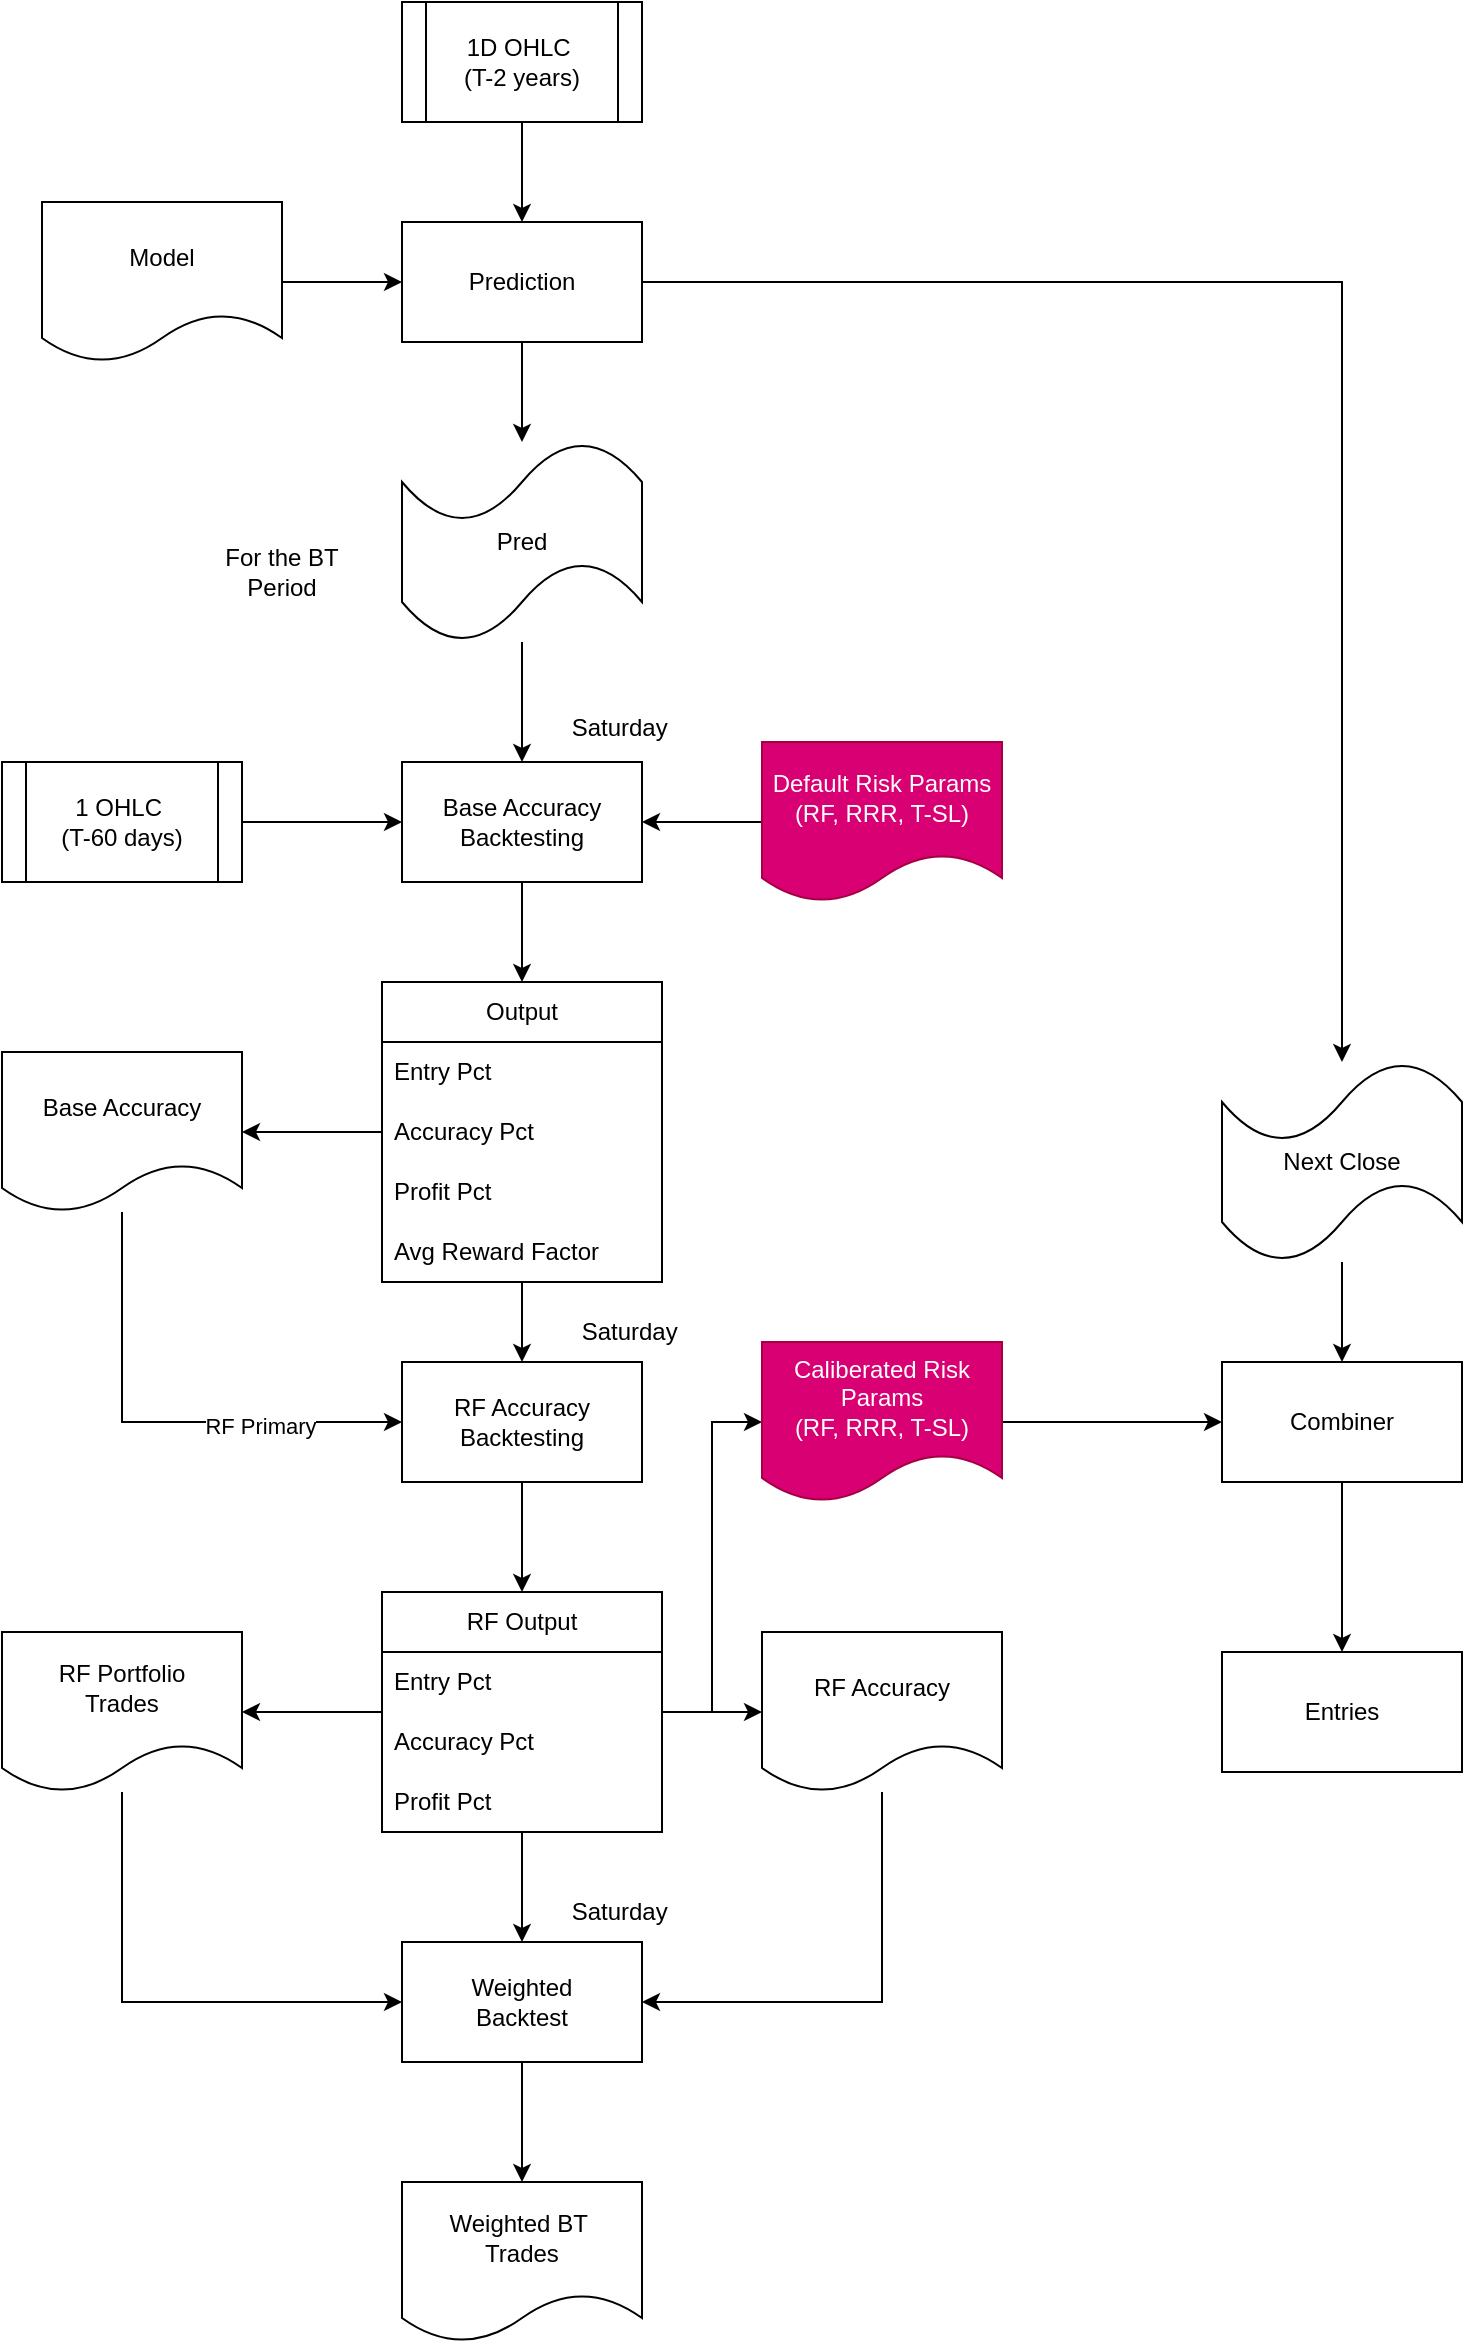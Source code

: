 <mxfile version="22.1.11" type="device">
  <diagram id="C5RBs43oDa-KdzZeNtuy" name="Page-1">
    <mxGraphModel dx="954" dy="594" grid="1" gridSize="10" guides="1" tooltips="1" connect="1" arrows="1" fold="1" page="1" pageScale="1" pageWidth="827" pageHeight="1169" math="0" shadow="0">
      <root>
        <mxCell id="WIyWlLk6GJQsqaUBKTNV-0" />
        <mxCell id="WIyWlLk6GJQsqaUBKTNV-1" parent="WIyWlLk6GJQsqaUBKTNV-0" />
        <mxCell id="w0d315_TlsWlhZmxJdoT-7" style="edgeStyle=orthogonalEdgeStyle;rounded=0;orthogonalLoop=1;jettySize=auto;html=1;" parent="WIyWlLk6GJQsqaUBKTNV-1" source="w0d315_TlsWlhZmxJdoT-0" target="w0d315_TlsWlhZmxJdoT-5" edge="1">
          <mxGeometry relative="1" as="geometry" />
        </mxCell>
        <mxCell id="w0d315_TlsWlhZmxJdoT-8" style="edgeStyle=orthogonalEdgeStyle;rounded=0;orthogonalLoop=1;jettySize=auto;html=1;" parent="WIyWlLk6GJQsqaUBKTNV-1" source="w0d315_TlsWlhZmxJdoT-0" target="w0d315_TlsWlhZmxJdoT-6" edge="1">
          <mxGeometry relative="1" as="geometry" />
        </mxCell>
        <mxCell id="w0d315_TlsWlhZmxJdoT-0" value="Prediction" style="rounded=0;whiteSpace=wrap;html=1;" parent="WIyWlLk6GJQsqaUBKTNV-1" vertex="1">
          <mxGeometry x="240" y="200" width="120" height="60" as="geometry" />
        </mxCell>
        <mxCell id="w0d315_TlsWlhZmxJdoT-2" value="" style="edgeStyle=orthogonalEdgeStyle;rounded=0;orthogonalLoop=1;jettySize=auto;html=1;" parent="WIyWlLk6GJQsqaUBKTNV-1" source="w0d315_TlsWlhZmxJdoT-1" target="w0d315_TlsWlhZmxJdoT-0" edge="1">
          <mxGeometry relative="1" as="geometry" />
        </mxCell>
        <mxCell id="w0d315_TlsWlhZmxJdoT-1" value="1D OHLC&amp;nbsp;&lt;br&gt;(T-2 years)" style="shape=process;whiteSpace=wrap;html=1;backgroundOutline=1;" parent="WIyWlLk6GJQsqaUBKTNV-1" vertex="1">
          <mxGeometry x="240" y="90" width="120" height="60" as="geometry" />
        </mxCell>
        <mxCell id="w0d315_TlsWlhZmxJdoT-4" value="" style="edgeStyle=orthogonalEdgeStyle;rounded=0;orthogonalLoop=1;jettySize=auto;html=1;" parent="WIyWlLk6GJQsqaUBKTNV-1" source="w0d315_TlsWlhZmxJdoT-3" target="w0d315_TlsWlhZmxJdoT-0" edge="1">
          <mxGeometry relative="1" as="geometry" />
        </mxCell>
        <mxCell id="w0d315_TlsWlhZmxJdoT-3" value="Model" style="shape=document;whiteSpace=wrap;html=1;boundedLbl=1;" parent="WIyWlLk6GJQsqaUBKTNV-1" vertex="1">
          <mxGeometry x="60" y="190" width="120" height="80" as="geometry" />
        </mxCell>
        <mxCell id="w0d315_TlsWlhZmxJdoT-11" value="" style="edgeStyle=orthogonalEdgeStyle;rounded=0;orthogonalLoop=1;jettySize=auto;html=1;" parent="WIyWlLk6GJQsqaUBKTNV-1" source="w0d315_TlsWlhZmxJdoT-5" target="w0d315_TlsWlhZmxJdoT-9" edge="1">
          <mxGeometry relative="1" as="geometry" />
        </mxCell>
        <mxCell id="w0d315_TlsWlhZmxJdoT-5" value="Pred" style="shape=tape;whiteSpace=wrap;html=1;" parent="WIyWlLk6GJQsqaUBKTNV-1" vertex="1">
          <mxGeometry x="240" y="310" width="120" height="100" as="geometry" />
        </mxCell>
        <mxCell id="w0d315_TlsWlhZmxJdoT-44" value="" style="edgeStyle=orthogonalEdgeStyle;rounded=0;orthogonalLoop=1;jettySize=auto;html=1;" parent="WIyWlLk6GJQsqaUBKTNV-1" source="w0d315_TlsWlhZmxJdoT-6" target="w0d315_TlsWlhZmxJdoT-43" edge="1">
          <mxGeometry relative="1" as="geometry" />
        </mxCell>
        <mxCell id="w0d315_TlsWlhZmxJdoT-6" value="Next Close" style="shape=tape;whiteSpace=wrap;html=1;" parent="WIyWlLk6GJQsqaUBKTNV-1" vertex="1">
          <mxGeometry x="650" y="620" width="120" height="100" as="geometry" />
        </mxCell>
        <mxCell id="w0d315_TlsWlhZmxJdoT-19" style="edgeStyle=orthogonalEdgeStyle;rounded=0;orthogonalLoop=1;jettySize=auto;html=1;" parent="WIyWlLk6GJQsqaUBKTNV-1" source="w0d315_TlsWlhZmxJdoT-9" target="w0d315_TlsWlhZmxJdoT-14" edge="1">
          <mxGeometry relative="1" as="geometry" />
        </mxCell>
        <mxCell id="w0d315_TlsWlhZmxJdoT-9" value="Base Accuracy&lt;br&gt;Backtesting" style="rounded=0;whiteSpace=wrap;html=1;" parent="WIyWlLk6GJQsqaUBKTNV-1" vertex="1">
          <mxGeometry x="240" y="470" width="120" height="60" as="geometry" />
        </mxCell>
        <mxCell id="w0d315_TlsWlhZmxJdoT-10" value="For the BT Period" style="text;html=1;strokeColor=none;fillColor=none;align=center;verticalAlign=middle;whiteSpace=wrap;rounded=0;" parent="WIyWlLk6GJQsqaUBKTNV-1" vertex="1">
          <mxGeometry x="150" y="360" width="60" height="30" as="geometry" />
        </mxCell>
        <mxCell id="w0d315_TlsWlhZmxJdoT-13" value="" style="edgeStyle=orthogonalEdgeStyle;rounded=0;orthogonalLoop=1;jettySize=auto;html=1;" parent="WIyWlLk6GJQsqaUBKTNV-1" source="w0d315_TlsWlhZmxJdoT-12" target="w0d315_TlsWlhZmxJdoT-9" edge="1">
          <mxGeometry relative="1" as="geometry" />
        </mxCell>
        <mxCell id="w0d315_TlsWlhZmxJdoT-12" value="1 OHLC&amp;nbsp;&lt;br&gt;(T-60 days)" style="shape=process;whiteSpace=wrap;html=1;backgroundOutline=1;" parent="WIyWlLk6GJQsqaUBKTNV-1" vertex="1">
          <mxGeometry x="40" y="470" width="120" height="60" as="geometry" />
        </mxCell>
        <mxCell id="w0d315_TlsWlhZmxJdoT-22" style="edgeStyle=orthogonalEdgeStyle;rounded=0;orthogonalLoop=1;jettySize=auto;html=1;" parent="WIyWlLk6GJQsqaUBKTNV-1" source="w0d315_TlsWlhZmxJdoT-14" target="w0d315_TlsWlhZmxJdoT-21" edge="1">
          <mxGeometry relative="1" as="geometry" />
        </mxCell>
        <mxCell id="w0d315_TlsWlhZmxJdoT-60" style="edgeStyle=orthogonalEdgeStyle;rounded=0;orthogonalLoop=1;jettySize=auto;html=1;" parent="WIyWlLk6GJQsqaUBKTNV-1" source="w0d315_TlsWlhZmxJdoT-14" target="w0d315_TlsWlhZmxJdoT-59" edge="1">
          <mxGeometry relative="1" as="geometry" />
        </mxCell>
        <mxCell id="w0d315_TlsWlhZmxJdoT-14" value="Output" style="swimlane;fontStyle=0;childLayout=stackLayout;horizontal=1;startSize=30;horizontalStack=0;resizeParent=1;resizeParentMax=0;resizeLast=0;collapsible=1;marginBottom=0;whiteSpace=wrap;html=1;" parent="WIyWlLk6GJQsqaUBKTNV-1" vertex="1">
          <mxGeometry x="230" y="580" width="140" height="150" as="geometry" />
        </mxCell>
        <mxCell id="w0d315_TlsWlhZmxJdoT-15" value="Entry Pct" style="text;strokeColor=none;fillColor=none;align=left;verticalAlign=middle;spacingLeft=4;spacingRight=4;overflow=hidden;points=[[0,0.5],[1,0.5]];portConstraint=eastwest;rotatable=0;whiteSpace=wrap;html=1;" parent="w0d315_TlsWlhZmxJdoT-14" vertex="1">
          <mxGeometry y="30" width="140" height="30" as="geometry" />
        </mxCell>
        <mxCell id="w0d315_TlsWlhZmxJdoT-16" value="Accuracy Pct" style="text;strokeColor=none;fillColor=none;align=left;verticalAlign=middle;spacingLeft=4;spacingRight=4;overflow=hidden;points=[[0,0.5],[1,0.5]];portConstraint=eastwest;rotatable=0;whiteSpace=wrap;html=1;" parent="w0d315_TlsWlhZmxJdoT-14" vertex="1">
          <mxGeometry y="60" width="140" height="30" as="geometry" />
        </mxCell>
        <mxCell id="w0d315_TlsWlhZmxJdoT-17" value="Profit Pct" style="text;strokeColor=none;fillColor=none;align=left;verticalAlign=middle;spacingLeft=4;spacingRight=4;overflow=hidden;points=[[0,0.5],[1,0.5]];portConstraint=eastwest;rotatable=0;whiteSpace=wrap;html=1;" parent="w0d315_TlsWlhZmxJdoT-14" vertex="1">
          <mxGeometry y="90" width="140" height="30" as="geometry" />
        </mxCell>
        <mxCell id="w0d315_TlsWlhZmxJdoT-20" value="Avg Reward Factor" style="text;strokeColor=none;fillColor=none;align=left;verticalAlign=middle;spacingLeft=4;spacingRight=4;overflow=hidden;points=[[0,0.5],[1,0.5]];portConstraint=eastwest;rotatable=0;whiteSpace=wrap;html=1;" parent="w0d315_TlsWlhZmxJdoT-14" vertex="1">
          <mxGeometry y="120" width="140" height="30" as="geometry" />
        </mxCell>
        <mxCell id="w0d315_TlsWlhZmxJdoT-34" value="" style="edgeStyle=orthogonalEdgeStyle;rounded=0;orthogonalLoop=1;jettySize=auto;html=1;entryX=0.5;entryY=0;entryDx=0;entryDy=0;" parent="WIyWlLk6GJQsqaUBKTNV-1" source="w0d315_TlsWlhZmxJdoT-21" target="w0d315_TlsWlhZmxJdoT-29" edge="1">
          <mxGeometry relative="1" as="geometry" />
        </mxCell>
        <mxCell id="w0d315_TlsWlhZmxJdoT-21" value="RF Accuracy&lt;br&gt;Backtesting" style="rounded=0;whiteSpace=wrap;html=1;" parent="WIyWlLk6GJQsqaUBKTNV-1" vertex="1">
          <mxGeometry x="240" y="770" width="120" height="60" as="geometry" />
        </mxCell>
        <mxCell id="Gwh4HUOgR5xF0NuazVei-0" style="edgeStyle=orthogonalEdgeStyle;rounded=0;orthogonalLoop=1;jettySize=auto;html=1;entryX=1;entryY=0.5;entryDx=0;entryDy=0;" edge="1" parent="WIyWlLk6GJQsqaUBKTNV-1" source="w0d315_TlsWlhZmxJdoT-24" target="w0d315_TlsWlhZmxJdoT-9">
          <mxGeometry relative="1" as="geometry" />
        </mxCell>
        <mxCell id="w0d315_TlsWlhZmxJdoT-24" value="Default Risk Params&lt;br&gt;(RF, RRR, T-SL)" style="shape=document;whiteSpace=wrap;html=1;boundedLbl=1;fillColor=#d80073;fontColor=#ffffff;strokeColor=#A50040;" parent="WIyWlLk6GJQsqaUBKTNV-1" vertex="1">
          <mxGeometry x="420" y="460" width="120" height="80" as="geometry" />
        </mxCell>
        <mxCell id="w0d315_TlsWlhZmxJdoT-38" style="edgeStyle=orthogonalEdgeStyle;rounded=0;orthogonalLoop=1;jettySize=auto;html=1;" parent="WIyWlLk6GJQsqaUBKTNV-1" source="w0d315_TlsWlhZmxJdoT-29" target="w0d315_TlsWlhZmxJdoT-37" edge="1">
          <mxGeometry relative="1" as="geometry" />
        </mxCell>
        <mxCell id="w0d315_TlsWlhZmxJdoT-40" style="edgeStyle=orthogonalEdgeStyle;rounded=0;orthogonalLoop=1;jettySize=auto;html=1;" parent="WIyWlLk6GJQsqaUBKTNV-1" source="w0d315_TlsWlhZmxJdoT-29" target="w0d315_TlsWlhZmxJdoT-35" edge="1">
          <mxGeometry relative="1" as="geometry" />
        </mxCell>
        <mxCell id="Gwh4HUOgR5xF0NuazVei-2" value="" style="edgeStyle=orthogonalEdgeStyle;rounded=0;orthogonalLoop=1;jettySize=auto;html=1;" edge="1" parent="WIyWlLk6GJQsqaUBKTNV-1" source="w0d315_TlsWlhZmxJdoT-29" target="w0d315_TlsWlhZmxJdoT-51">
          <mxGeometry relative="1" as="geometry" />
        </mxCell>
        <mxCell id="Gwh4HUOgR5xF0NuazVei-3" style="edgeStyle=orthogonalEdgeStyle;rounded=0;orthogonalLoop=1;jettySize=auto;html=1;entryX=0;entryY=0.5;entryDx=0;entryDy=0;" edge="1" parent="WIyWlLk6GJQsqaUBKTNV-1" source="w0d315_TlsWlhZmxJdoT-29" target="Gwh4HUOgR5xF0NuazVei-1">
          <mxGeometry relative="1" as="geometry" />
        </mxCell>
        <mxCell id="w0d315_TlsWlhZmxJdoT-29" value="RF Output" style="swimlane;fontStyle=0;childLayout=stackLayout;horizontal=1;startSize=30;horizontalStack=0;resizeParent=1;resizeParentMax=0;resizeLast=0;collapsible=1;marginBottom=0;whiteSpace=wrap;html=1;" parent="WIyWlLk6GJQsqaUBKTNV-1" vertex="1">
          <mxGeometry x="230" y="885" width="140" height="120" as="geometry" />
        </mxCell>
        <mxCell id="w0d315_TlsWlhZmxJdoT-30" value="Entry Pct" style="text;strokeColor=none;fillColor=none;align=left;verticalAlign=middle;spacingLeft=4;spacingRight=4;overflow=hidden;points=[[0,0.5],[1,0.5]];portConstraint=eastwest;rotatable=0;whiteSpace=wrap;html=1;" parent="w0d315_TlsWlhZmxJdoT-29" vertex="1">
          <mxGeometry y="30" width="140" height="30" as="geometry" />
        </mxCell>
        <mxCell id="w0d315_TlsWlhZmxJdoT-31" value="Accuracy Pct" style="text;strokeColor=none;fillColor=none;align=left;verticalAlign=middle;spacingLeft=4;spacingRight=4;overflow=hidden;points=[[0,0.5],[1,0.5]];portConstraint=eastwest;rotatable=0;whiteSpace=wrap;html=1;" parent="w0d315_TlsWlhZmxJdoT-29" vertex="1">
          <mxGeometry y="60" width="140" height="30" as="geometry" />
        </mxCell>
        <mxCell id="w0d315_TlsWlhZmxJdoT-32" value="Profit Pct" style="text;strokeColor=none;fillColor=none;align=left;verticalAlign=middle;spacingLeft=4;spacingRight=4;overflow=hidden;points=[[0,0.5],[1,0.5]];portConstraint=eastwest;rotatable=0;whiteSpace=wrap;html=1;" parent="w0d315_TlsWlhZmxJdoT-29" vertex="1">
          <mxGeometry y="90" width="140" height="30" as="geometry" />
        </mxCell>
        <mxCell id="w0d315_TlsWlhZmxJdoT-39" style="edgeStyle=orthogonalEdgeStyle;rounded=0;orthogonalLoop=1;jettySize=auto;html=1;entryX=1;entryY=0.5;entryDx=0;entryDy=0;" parent="WIyWlLk6GJQsqaUBKTNV-1" source="w0d315_TlsWlhZmxJdoT-35" target="w0d315_TlsWlhZmxJdoT-37" edge="1">
          <mxGeometry relative="1" as="geometry">
            <Array as="points">
              <mxPoint x="480" y="1090" />
            </Array>
          </mxGeometry>
        </mxCell>
        <mxCell id="w0d315_TlsWlhZmxJdoT-35" value="RF Accuracy" style="shape=document;whiteSpace=wrap;html=1;boundedLbl=1;" parent="WIyWlLk6GJQsqaUBKTNV-1" vertex="1">
          <mxGeometry x="420" y="905" width="120" height="80" as="geometry" />
        </mxCell>
        <mxCell id="w0d315_TlsWlhZmxJdoT-55" value="" style="edgeStyle=orthogonalEdgeStyle;rounded=0;orthogonalLoop=1;jettySize=auto;html=1;" parent="WIyWlLk6GJQsqaUBKTNV-1" source="w0d315_TlsWlhZmxJdoT-37" target="w0d315_TlsWlhZmxJdoT-54" edge="1">
          <mxGeometry relative="1" as="geometry" />
        </mxCell>
        <mxCell id="w0d315_TlsWlhZmxJdoT-37" value="Weighted &lt;br&gt;Backtest" style="rounded=0;whiteSpace=wrap;html=1;" parent="WIyWlLk6GJQsqaUBKTNV-1" vertex="1">
          <mxGeometry x="240" y="1060" width="120" height="60" as="geometry" />
        </mxCell>
        <mxCell id="w0d315_TlsWlhZmxJdoT-50" style="edgeStyle=orthogonalEdgeStyle;rounded=0;orthogonalLoop=1;jettySize=auto;html=1;" parent="WIyWlLk6GJQsqaUBKTNV-1" source="w0d315_TlsWlhZmxJdoT-43" target="w0d315_TlsWlhZmxJdoT-47" edge="1">
          <mxGeometry relative="1" as="geometry" />
        </mxCell>
        <mxCell id="w0d315_TlsWlhZmxJdoT-43" value="Combiner" style="rounded=0;whiteSpace=wrap;html=1;" parent="WIyWlLk6GJQsqaUBKTNV-1" vertex="1">
          <mxGeometry x="650" y="770" width="120" height="60" as="geometry" />
        </mxCell>
        <mxCell id="w0d315_TlsWlhZmxJdoT-47" value="Entries" style="rounded=0;whiteSpace=wrap;html=1;" parent="WIyWlLk6GJQsqaUBKTNV-1" vertex="1">
          <mxGeometry x="650" y="915" width="120" height="60" as="geometry" />
        </mxCell>
        <mxCell id="w0d315_TlsWlhZmxJdoT-63" style="edgeStyle=orthogonalEdgeStyle;rounded=0;orthogonalLoop=1;jettySize=auto;html=1;entryX=0;entryY=0.5;entryDx=0;entryDy=0;" parent="WIyWlLk6GJQsqaUBKTNV-1" source="w0d315_TlsWlhZmxJdoT-51" target="w0d315_TlsWlhZmxJdoT-37" edge="1">
          <mxGeometry relative="1" as="geometry">
            <Array as="points">
              <mxPoint x="100" y="1090" />
            </Array>
          </mxGeometry>
        </mxCell>
        <mxCell id="w0d315_TlsWlhZmxJdoT-51" value="RF Portfolio &lt;br&gt;Trades" style="shape=document;whiteSpace=wrap;html=1;boundedLbl=1;" parent="WIyWlLk6GJQsqaUBKTNV-1" vertex="1">
          <mxGeometry x="40" y="905" width="120" height="80" as="geometry" />
        </mxCell>
        <mxCell id="w0d315_TlsWlhZmxJdoT-54" value="Weighted BT&amp;nbsp;&lt;br&gt;Trades" style="shape=document;whiteSpace=wrap;html=1;boundedLbl=1;" parent="WIyWlLk6GJQsqaUBKTNV-1" vertex="1">
          <mxGeometry x="240" y="1180" width="120" height="80" as="geometry" />
        </mxCell>
        <mxCell id="w0d315_TlsWlhZmxJdoT-56" value="Saturday&amp;nbsp;" style="text;html=1;align=center;verticalAlign=middle;resizable=0;points=[];autosize=1;strokeColor=none;fillColor=none;" parent="WIyWlLk6GJQsqaUBKTNV-1" vertex="1">
          <mxGeometry x="315" y="438" width="70" height="30" as="geometry" />
        </mxCell>
        <mxCell id="w0d315_TlsWlhZmxJdoT-57" value="Saturday&amp;nbsp;" style="text;html=1;align=center;verticalAlign=middle;resizable=0;points=[];autosize=1;strokeColor=none;fillColor=none;" parent="WIyWlLk6GJQsqaUBKTNV-1" vertex="1">
          <mxGeometry x="320" y="740" width="70" height="30" as="geometry" />
        </mxCell>
        <mxCell id="w0d315_TlsWlhZmxJdoT-58" value="Saturday&amp;nbsp;" style="text;html=1;align=center;verticalAlign=middle;resizable=0;points=[];autosize=1;strokeColor=none;fillColor=none;" parent="WIyWlLk6GJQsqaUBKTNV-1" vertex="1">
          <mxGeometry x="315" y="1030" width="70" height="30" as="geometry" />
        </mxCell>
        <mxCell id="w0d315_TlsWlhZmxJdoT-61" style="edgeStyle=orthogonalEdgeStyle;rounded=0;orthogonalLoop=1;jettySize=auto;html=1;entryX=0;entryY=0.5;entryDx=0;entryDy=0;" parent="WIyWlLk6GJQsqaUBKTNV-1" source="w0d315_TlsWlhZmxJdoT-59" target="w0d315_TlsWlhZmxJdoT-21" edge="1">
          <mxGeometry relative="1" as="geometry">
            <Array as="points">
              <mxPoint x="100" y="800" />
            </Array>
          </mxGeometry>
        </mxCell>
        <mxCell id="w0d315_TlsWlhZmxJdoT-62" value="RF Primary" style="edgeLabel;html=1;align=center;verticalAlign=middle;resizable=0;points=[];" parent="w0d315_TlsWlhZmxJdoT-61" vertex="1" connectable="0">
          <mxGeometry x="0.421" y="-2" relative="1" as="geometry">
            <mxPoint as="offset" />
          </mxGeometry>
        </mxCell>
        <mxCell id="w0d315_TlsWlhZmxJdoT-59" value="Base Accuracy" style="shape=document;whiteSpace=wrap;html=1;boundedLbl=1;" parent="WIyWlLk6GJQsqaUBKTNV-1" vertex="1">
          <mxGeometry x="40" y="615" width="120" height="80" as="geometry" />
        </mxCell>
        <mxCell id="Gwh4HUOgR5xF0NuazVei-4" style="edgeStyle=orthogonalEdgeStyle;rounded=0;orthogonalLoop=1;jettySize=auto;html=1;entryX=0;entryY=0.5;entryDx=0;entryDy=0;" edge="1" parent="WIyWlLk6GJQsqaUBKTNV-1" source="Gwh4HUOgR5xF0NuazVei-1" target="w0d315_TlsWlhZmxJdoT-43">
          <mxGeometry relative="1" as="geometry" />
        </mxCell>
        <mxCell id="Gwh4HUOgR5xF0NuazVei-1" value="Caliberated Risk Params&lt;br&gt;(RF, RRR, T-SL)" style="shape=document;whiteSpace=wrap;html=1;boundedLbl=1;fillColor=#d80073;fontColor=#ffffff;strokeColor=#A50040;" vertex="1" parent="WIyWlLk6GJQsqaUBKTNV-1">
          <mxGeometry x="420" y="760" width="120" height="80" as="geometry" />
        </mxCell>
      </root>
    </mxGraphModel>
  </diagram>
</mxfile>

